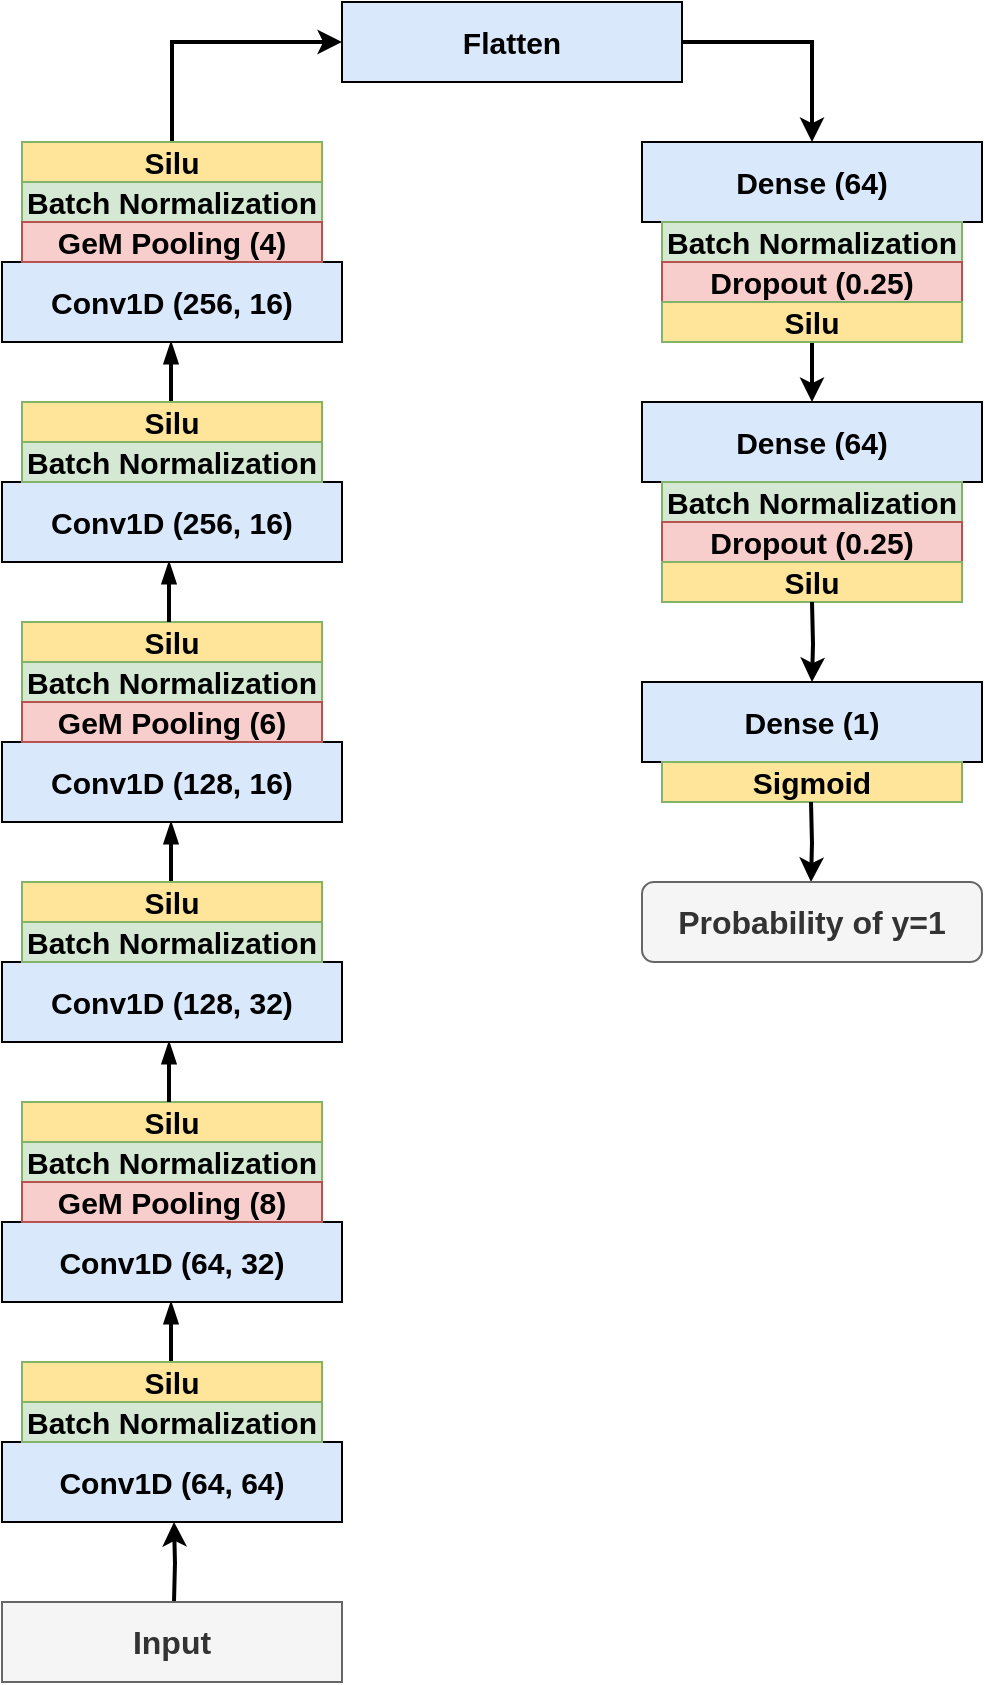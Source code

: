 <mxfile version="16.1.2" type="device"><diagram id="SNtvJrLYJTUD7gc7yaW_" name="Page-1"><mxGraphModel dx="2062" dy="1121" grid="1" gridSize="10" guides="1" tooltips="1" connect="1" arrows="1" fold="1" page="1" pageScale="1" pageWidth="850" pageHeight="1100" math="0" shadow="0"><root><mxCell id="0"/><mxCell id="1" parent="0"/><mxCell id="YRK_mqFbFhNp9xKzFwsU-34" value="&lt;div&gt;&lt;b&gt;&lt;font style=&quot;font-size: 15px&quot;&gt;Conv1D (64, 64)&lt;br&gt;&lt;/font&gt;&lt;/b&gt;&lt;/div&gt;" style="rounded=0;whiteSpace=wrap;html=1;fillColor=#dae8fc;strokeColor=#000000;strokeWidth=1;" parent="1" vertex="1"><mxGeometry x="80" y="840" width="170" height="40" as="geometry"/></mxCell><mxCell id="Z7REbfwvqRzswBddH2LB-37" style="edgeStyle=orthogonalEdgeStyle;rounded=0;orthogonalLoop=1;jettySize=auto;html=1;exitX=1;exitY=0.5;exitDx=0;exitDy=0;entryX=0.5;entryY=0;entryDx=0;entryDy=0;strokeWidth=2;" edge="1" parent="1" source="YRK_mqFbFhNp9xKzFwsU-39" target="Z7REbfwvqRzswBddH2LB-32"><mxGeometry relative="1" as="geometry"/></mxCell><mxCell id="YRK_mqFbFhNp9xKzFwsU-39" value="&lt;div&gt;&lt;b&gt;&lt;font style=&quot;font-size: 15px&quot;&gt;Flatten&lt;/font&gt;&lt;/b&gt;&lt;font style=&quot;font-size: 13px&quot;&gt;&lt;br&gt;&lt;/font&gt;&lt;/div&gt;" style="rounded=0;whiteSpace=wrap;html=1;fillColor=#dae8fc;strokeColor=#000000;strokeWidth=1;" parent="1" vertex="1"><mxGeometry x="250" y="120" width="170" height="40" as="geometry"/></mxCell><mxCell id="YRK_mqFbFhNp9xKzFwsU-49" value="" style="edgeStyle=orthogonalEdgeStyle;rounded=0;orthogonalLoop=1;jettySize=auto;html=1;fontSize=28;entryX=0.5;entryY=1;entryDx=0;entryDy=0;strokeWidth=2;" parent="1" edge="1"><mxGeometry relative="1" as="geometry"><mxPoint x="166" y="920" as="sourcePoint"/><mxPoint x="166" y="880" as="targetPoint"/></mxGeometry></mxCell><mxCell id="YRK_mqFbFhNp9xKzFwsU-50" value="&lt;div style=&quot;font-size: 16px&quot;&gt;&lt;font style=&quot;font-size: 16px&quot;&gt;&lt;b&gt;Input&lt;/b&gt;&lt;font style=&quot;font-size: 16px&quot;&gt;&lt;br&gt;&lt;/font&gt;&lt;/font&gt;&lt;/div&gt;" style="rounded=0;whiteSpace=wrap;html=1;fillColor=#f5f5f5;strokeColor=#666666;strokeWidth=1;fontColor=#333333;" parent="1" vertex="1"><mxGeometry x="80" y="920" width="170" height="40" as="geometry"/></mxCell><mxCell id="YRK_mqFbFhNp9xKzFwsU-52" style="edgeStyle=orthogonalEdgeStyle;rounded=0;orthogonalLoop=1;jettySize=auto;html=1;exitX=0.5;exitY=0;exitDx=0;exitDy=0;entryX=0.5;entryY=1;entryDx=0;entryDy=0;fontSize=28;endArrow=blockThin;endFill=1;strokeWidth=2;" parent="1" edge="1"><mxGeometry relative="1" as="geometry"><mxPoint x="164.5" y="800" as="sourcePoint"/><mxPoint x="164.5" y="770" as="targetPoint"/></mxGeometry></mxCell><mxCell id="Z7REbfwvqRzswBddH2LB-1" value="Batch Normalization" style="rounded=0;whiteSpace=wrap;html=1;fillColor=#d5e8d4;strokeColor=#82b366;strokeWidth=1;fontSize=15;fontStyle=1" vertex="1" parent="1"><mxGeometry x="90" y="820" width="150" height="20" as="geometry"/></mxCell><mxCell id="Z7REbfwvqRzswBddH2LB-2" value="Silu" style="rounded=0;whiteSpace=wrap;html=1;fillColor=#FFE599;strokeColor=#82b366;strokeWidth=1;fontSize=15;fontStyle=1" vertex="1" parent="1"><mxGeometry x="90" y="800" width="150" height="20" as="geometry"/></mxCell><mxCell id="Z7REbfwvqRzswBddH2LB-3" value="&lt;div&gt;&lt;b&gt;&lt;font style=&quot;font-size: 15px&quot;&gt;Conv1D (64, 32)&lt;br&gt;&lt;/font&gt;&lt;/b&gt;&lt;/div&gt;" style="rounded=0;whiteSpace=wrap;html=1;fillColor=#dae8fc;strokeColor=#000000;strokeWidth=1;" vertex="1" parent="1"><mxGeometry x="80" y="730" width="170" height="40" as="geometry"/></mxCell><mxCell id="Z7REbfwvqRzswBddH2LB-4" value="Batch Normalization" style="rounded=0;whiteSpace=wrap;html=1;fillColor=#d5e8d4;strokeColor=#82b366;strokeWidth=1;fontSize=15;fontStyle=1" vertex="1" parent="1"><mxGeometry x="90" y="690" width="150" height="20" as="geometry"/></mxCell><mxCell id="Z7REbfwvqRzswBddH2LB-5" value="Silu" style="rounded=0;whiteSpace=wrap;html=1;fillColor=#FFE599;strokeColor=#82b366;strokeWidth=1;fontSize=15;fontStyle=1" vertex="1" parent="1"><mxGeometry x="90" y="670" width="150" height="20" as="geometry"/></mxCell><mxCell id="Z7REbfwvqRzswBddH2LB-6" value="&lt;div&gt;&lt;b&gt;&lt;font style=&quot;font-size: 15px&quot;&gt;GeM Pooling (8)&lt;/font&gt;&lt;/b&gt;&lt;br&gt;&lt;/div&gt;" style="rounded=0;whiteSpace=wrap;html=1;fillColor=#f8cecc;strokeColor=#b85450;strokeWidth=1;" vertex="1" parent="1"><mxGeometry x="90" y="710" width="150" height="20" as="geometry"/></mxCell><mxCell id="Z7REbfwvqRzswBddH2LB-12" style="edgeStyle=orthogonalEdgeStyle;rounded=0;orthogonalLoop=1;jettySize=auto;html=1;exitX=0.5;exitY=0;exitDx=0;exitDy=0;entryX=0.5;entryY=1;entryDx=0;entryDy=0;fontSize=28;endArrow=blockThin;endFill=1;strokeWidth=2;" edge="1" parent="1"><mxGeometry relative="1" as="geometry"><mxPoint x="163.5" y="670" as="sourcePoint"/><mxPoint x="163.5" y="640" as="targetPoint"/></mxGeometry></mxCell><mxCell id="Z7REbfwvqRzswBddH2LB-13" value="&lt;div&gt;&lt;b&gt;&lt;font style=&quot;font-size: 15px&quot;&gt;Conv1D (128, 32)&lt;br&gt;&lt;/font&gt;&lt;/b&gt;&lt;/div&gt;" style="rounded=0;whiteSpace=wrap;html=1;fillColor=#dae8fc;strokeColor=#000000;strokeWidth=1;" vertex="1" parent="1"><mxGeometry x="80" y="600" width="170" height="40" as="geometry"/></mxCell><mxCell id="Z7REbfwvqRzswBddH2LB-14" style="edgeStyle=orthogonalEdgeStyle;rounded=0;orthogonalLoop=1;jettySize=auto;html=1;exitX=0.5;exitY=0;exitDx=0;exitDy=0;entryX=0.5;entryY=1;entryDx=0;entryDy=0;fontSize=28;endArrow=blockThin;endFill=1;strokeWidth=2;" edge="1" parent="1"><mxGeometry relative="1" as="geometry"><mxPoint x="164.5" y="560" as="sourcePoint"/><mxPoint x="164.5" y="530" as="targetPoint"/></mxGeometry></mxCell><mxCell id="Z7REbfwvqRzswBddH2LB-15" value="Batch Normalization" style="rounded=0;whiteSpace=wrap;html=1;fillColor=#d5e8d4;strokeColor=#82b366;strokeWidth=1;fontSize=15;fontStyle=1" vertex="1" parent="1"><mxGeometry x="90" y="580" width="150" height="20" as="geometry"/></mxCell><mxCell id="Z7REbfwvqRzswBddH2LB-16" value="Silu" style="rounded=0;whiteSpace=wrap;html=1;fillColor=#FFE599;strokeColor=#82b366;strokeWidth=1;fontSize=15;fontStyle=1" vertex="1" parent="1"><mxGeometry x="90" y="560" width="150" height="20" as="geometry"/></mxCell><mxCell id="Z7REbfwvqRzswBddH2LB-17" value="&lt;div&gt;&lt;b&gt;&lt;font style=&quot;font-size: 15px&quot;&gt;Conv1D (128, 16)&lt;br&gt;&lt;/font&gt;&lt;/b&gt;&lt;/div&gt;" style="rounded=0;whiteSpace=wrap;html=1;fillColor=#dae8fc;strokeColor=#000000;strokeWidth=1;" vertex="1" parent="1"><mxGeometry x="80" y="490" width="170" height="40" as="geometry"/></mxCell><mxCell id="Z7REbfwvqRzswBddH2LB-18" value="Batch Normalization" style="rounded=0;whiteSpace=wrap;html=1;fillColor=#d5e8d4;strokeColor=#82b366;strokeWidth=1;fontSize=15;fontStyle=1" vertex="1" parent="1"><mxGeometry x="90" y="450" width="150" height="20" as="geometry"/></mxCell><mxCell id="Z7REbfwvqRzswBddH2LB-19" value="Silu" style="rounded=0;whiteSpace=wrap;html=1;fillColor=#FFE599;strokeColor=#82b366;strokeWidth=1;fontSize=15;fontStyle=1" vertex="1" parent="1"><mxGeometry x="90" y="430" width="150" height="20" as="geometry"/></mxCell><mxCell id="Z7REbfwvqRzswBddH2LB-20" value="&lt;div&gt;&lt;b&gt;&lt;font style=&quot;font-size: 15px&quot;&gt;GeM Pooling (6)&lt;/font&gt;&lt;/b&gt;&lt;br&gt;&lt;/div&gt;" style="rounded=0;whiteSpace=wrap;html=1;fillColor=#f8cecc;strokeColor=#b85450;strokeWidth=1;" vertex="1" parent="1"><mxGeometry x="90" y="470" width="150" height="20" as="geometry"/></mxCell><mxCell id="Z7REbfwvqRzswBddH2LB-21" style="edgeStyle=orthogonalEdgeStyle;rounded=0;orthogonalLoop=1;jettySize=auto;html=1;exitX=0.5;exitY=0;exitDx=0;exitDy=0;entryX=0.5;entryY=1;entryDx=0;entryDy=0;fontSize=28;endArrow=blockThin;endFill=1;strokeWidth=2;" edge="1" parent="1"><mxGeometry relative="1" as="geometry"><mxPoint x="163.5" y="430" as="sourcePoint"/><mxPoint x="163.5" y="400" as="targetPoint"/></mxGeometry></mxCell><mxCell id="Z7REbfwvqRzswBddH2LB-22" value="&lt;div&gt;&lt;b&gt;&lt;font style=&quot;font-size: 15px&quot;&gt;Conv1D (256, 16)&lt;br&gt;&lt;/font&gt;&lt;/b&gt;&lt;/div&gt;" style="rounded=0;whiteSpace=wrap;html=1;fillColor=#dae8fc;strokeColor=#000000;strokeWidth=1;" vertex="1" parent="1"><mxGeometry x="80" y="360" width="170" height="40" as="geometry"/></mxCell><mxCell id="Z7REbfwvqRzswBddH2LB-23" style="edgeStyle=orthogonalEdgeStyle;rounded=0;orthogonalLoop=1;jettySize=auto;html=1;exitX=0.5;exitY=0;exitDx=0;exitDy=0;entryX=0.5;entryY=1;entryDx=0;entryDy=0;fontSize=28;endArrow=blockThin;endFill=1;strokeWidth=2;" edge="1" parent="1"><mxGeometry relative="1" as="geometry"><mxPoint x="164.5" y="320" as="sourcePoint"/><mxPoint x="164.5" y="290" as="targetPoint"/></mxGeometry></mxCell><mxCell id="Z7REbfwvqRzswBddH2LB-24" value="Batch Normalization" style="rounded=0;whiteSpace=wrap;html=1;fillColor=#d5e8d4;strokeColor=#82b366;strokeWidth=1;fontSize=15;fontStyle=1" vertex="1" parent="1"><mxGeometry x="90" y="340" width="150" height="20" as="geometry"/></mxCell><mxCell id="Z7REbfwvqRzswBddH2LB-25" value="Silu" style="rounded=0;whiteSpace=wrap;html=1;fillColor=#FFE599;strokeColor=#82b366;strokeWidth=1;fontSize=15;fontStyle=1" vertex="1" parent="1"><mxGeometry x="90" y="320" width="150" height="20" as="geometry"/></mxCell><mxCell id="Z7REbfwvqRzswBddH2LB-26" value="&lt;div&gt;&lt;b&gt;&lt;font style=&quot;font-size: 15px&quot;&gt;Conv1D (256, 16)&lt;br&gt;&lt;/font&gt;&lt;/b&gt;&lt;/div&gt;" style="rounded=0;whiteSpace=wrap;html=1;fillColor=#dae8fc;strokeColor=#000000;strokeWidth=1;" vertex="1" parent="1"><mxGeometry x="80" y="250" width="170" height="40" as="geometry"/></mxCell><mxCell id="Z7REbfwvqRzswBddH2LB-27" value="Batch Normalization" style="rounded=0;whiteSpace=wrap;html=1;fillColor=#d5e8d4;strokeColor=#82b366;strokeWidth=1;fontSize=15;fontStyle=1" vertex="1" parent="1"><mxGeometry x="90" y="210" width="150" height="20" as="geometry"/></mxCell><mxCell id="Z7REbfwvqRzswBddH2LB-31" style="edgeStyle=orthogonalEdgeStyle;rounded=0;orthogonalLoop=1;jettySize=auto;html=1;exitX=0.5;exitY=0;exitDx=0;exitDy=0;entryX=0;entryY=0.5;entryDx=0;entryDy=0;strokeWidth=2;" edge="1" parent="1" source="Z7REbfwvqRzswBddH2LB-28" target="YRK_mqFbFhNp9xKzFwsU-39"><mxGeometry relative="1" as="geometry"/></mxCell><mxCell id="Z7REbfwvqRzswBddH2LB-28" value="Silu" style="rounded=0;whiteSpace=wrap;html=1;fillColor=#FFE599;strokeColor=#82b366;strokeWidth=1;fontSize=15;fontStyle=1" vertex="1" parent="1"><mxGeometry x="90" y="190" width="150" height="20" as="geometry"/></mxCell><mxCell id="Z7REbfwvqRzswBddH2LB-29" value="&lt;div&gt;&lt;b&gt;&lt;font style=&quot;font-size: 15px&quot;&gt;GeM Pooling (4)&lt;/font&gt;&lt;/b&gt;&lt;br&gt;&lt;/div&gt;" style="rounded=0;whiteSpace=wrap;html=1;fillColor=#f8cecc;strokeColor=#b85450;strokeWidth=1;" vertex="1" parent="1"><mxGeometry x="90" y="230" width="150" height="20" as="geometry"/></mxCell><mxCell id="Z7REbfwvqRzswBddH2LB-32" value="&lt;div&gt;&lt;b&gt;&lt;font style=&quot;font-size: 15px&quot;&gt;Dense (64)&lt;br&gt;&lt;/font&gt;&lt;/b&gt;&lt;/div&gt;" style="rounded=0;whiteSpace=wrap;html=1;fillColor=#dae8fc;strokeColor=#000000;strokeWidth=1;" vertex="1" parent="1"><mxGeometry x="400" y="190" width="170" height="40" as="geometry"/></mxCell><mxCell id="Z7REbfwvqRzswBddH2LB-33" value="Batch Normalization" style="rounded=0;whiteSpace=wrap;html=1;fillColor=#d5e8d4;strokeColor=#82b366;strokeWidth=1;fontSize=15;fontStyle=1" vertex="1" parent="1"><mxGeometry x="410" y="230" width="150" height="20" as="geometry"/></mxCell><mxCell id="Z7REbfwvqRzswBddH2LB-34" value="&lt;div&gt;&lt;b&gt;&lt;font style=&quot;font-size: 15px&quot;&gt;Dropout (0.25)&lt;/font&gt;&lt;/b&gt;&lt;br&gt;&lt;/div&gt;" style="rounded=0;whiteSpace=wrap;html=1;fillColor=#f8cecc;strokeColor=#b85450;strokeWidth=1;" vertex="1" parent="1"><mxGeometry x="410" y="250" width="150" height="20" as="geometry"/></mxCell><mxCell id="Z7REbfwvqRzswBddH2LB-43" style="edgeStyle=orthogonalEdgeStyle;rounded=0;orthogonalLoop=1;jettySize=auto;html=1;exitX=0.5;exitY=1;exitDx=0;exitDy=0;entryX=0.5;entryY=0;entryDx=0;entryDy=0;strokeWidth=2;" edge="1" parent="1" source="Z7REbfwvqRzswBddH2LB-35" target="Z7REbfwvqRzswBddH2LB-38"><mxGeometry relative="1" as="geometry"/></mxCell><mxCell id="Z7REbfwvqRzswBddH2LB-35" value="Silu" style="rounded=0;whiteSpace=wrap;html=1;fillColor=#FFE599;strokeColor=#82b366;strokeWidth=1;fontSize=15;fontStyle=1" vertex="1" parent="1"><mxGeometry x="410" y="270" width="150" height="20" as="geometry"/></mxCell><mxCell id="Z7REbfwvqRzswBddH2LB-38" value="&lt;div&gt;&lt;b&gt;&lt;font style=&quot;font-size: 15px&quot;&gt;Dense (64)&lt;br&gt;&lt;/font&gt;&lt;/b&gt;&lt;/div&gt;" style="rounded=0;whiteSpace=wrap;html=1;fillColor=#dae8fc;strokeColor=#000000;strokeWidth=1;" vertex="1" parent="1"><mxGeometry x="400" y="320" width="170" height="40" as="geometry"/></mxCell><mxCell id="Z7REbfwvqRzswBddH2LB-39" value="Batch Normalization" style="rounded=0;whiteSpace=wrap;html=1;fillColor=#d5e8d4;strokeColor=#82b366;strokeWidth=1;fontSize=15;fontStyle=1" vertex="1" parent="1"><mxGeometry x="410" y="360" width="150" height="20" as="geometry"/></mxCell><mxCell id="Z7REbfwvqRzswBddH2LB-40" value="&lt;div&gt;&lt;b&gt;&lt;font style=&quot;font-size: 15px&quot;&gt;Dropout (0.25)&lt;/font&gt;&lt;/b&gt;&lt;br&gt;&lt;/div&gt;" style="rounded=0;whiteSpace=wrap;html=1;fillColor=#f8cecc;strokeColor=#b85450;strokeWidth=1;" vertex="1" parent="1"><mxGeometry x="410" y="380" width="150" height="20" as="geometry"/></mxCell><mxCell id="Z7REbfwvqRzswBddH2LB-41" value="Silu" style="rounded=0;whiteSpace=wrap;html=1;fillColor=#FFE599;strokeColor=#82b366;strokeWidth=1;fontSize=15;fontStyle=1" vertex="1" parent="1"><mxGeometry x="410" y="400" width="150" height="20" as="geometry"/></mxCell><mxCell id="Z7REbfwvqRzswBddH2LB-45" value="&lt;div&gt;&lt;b&gt;&lt;font style=&quot;font-size: 15px&quot;&gt;Dense (1)&lt;br&gt;&lt;/font&gt;&lt;/b&gt;&lt;/div&gt;" style="rounded=0;whiteSpace=wrap;html=1;fillColor=#dae8fc;strokeColor=#000000;strokeWidth=1;" vertex="1" parent="1"><mxGeometry x="400" y="460" width="170" height="40" as="geometry"/></mxCell><mxCell id="Z7REbfwvqRzswBddH2LB-46" style="edgeStyle=orthogonalEdgeStyle;rounded=0;orthogonalLoop=1;jettySize=auto;html=1;exitX=0.5;exitY=1;exitDx=0;exitDy=0;entryX=0.5;entryY=0;entryDx=0;entryDy=0;strokeWidth=2;" edge="1" parent="1" target="Z7REbfwvqRzswBddH2LB-45"><mxGeometry relative="1" as="geometry"><mxPoint x="485" y="420" as="sourcePoint"/><mxPoint x="485" y="450" as="targetPoint"/></mxGeometry></mxCell><mxCell id="Z7REbfwvqRzswBddH2LB-47" value="Sigmoid" style="rounded=0;whiteSpace=wrap;html=1;fillColor=#FFE599;strokeColor=#82b366;strokeWidth=1;fontSize=15;fontStyle=1" vertex="1" parent="1"><mxGeometry x="410" y="500" width="150" height="20" as="geometry"/></mxCell><mxCell id="Z7REbfwvqRzswBddH2LB-48" style="edgeStyle=orthogonalEdgeStyle;rounded=0;orthogonalLoop=1;jettySize=auto;html=1;exitX=0.5;exitY=1;exitDx=0;exitDy=0;entryX=0.5;entryY=0;entryDx=0;entryDy=0;strokeWidth=2;" edge="1" parent="1"><mxGeometry relative="1" as="geometry"><mxPoint x="484.5" y="520" as="sourcePoint"/><mxPoint x="484.5" y="560" as="targetPoint"/></mxGeometry></mxCell><mxCell id="Z7REbfwvqRzswBddH2LB-49" value="&lt;div style=&quot;font-size: 16px&quot;&gt;&lt;font style=&quot;font-size: 16px&quot;&gt;&lt;b&gt;Probability of y=1&lt;br&gt;&lt;/b&gt;&lt;/font&gt;&lt;/div&gt;" style="rounded=1;whiteSpace=wrap;html=1;fillColor=#f5f5f5;strokeColor=#666666;strokeWidth=1;fontColor=#333333;" vertex="1" parent="1"><mxGeometry x="400" y="560" width="170" height="40" as="geometry"/></mxCell></root></mxGraphModel></diagram></mxfile>